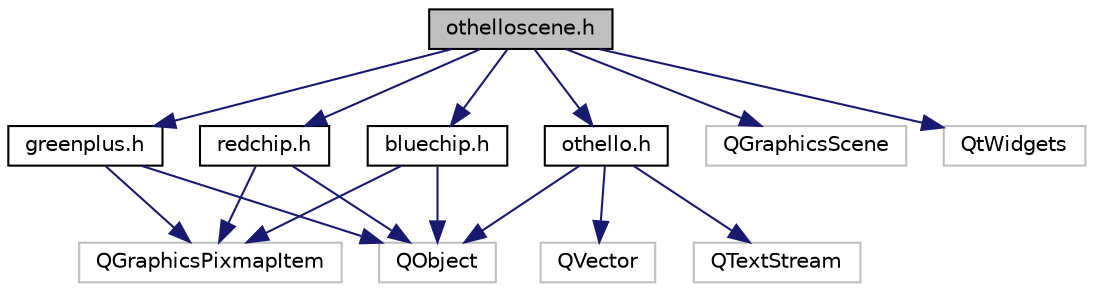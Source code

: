 digraph "othelloscene.h"
{
  edge [fontname="Helvetica",fontsize="10",labelfontname="Helvetica",labelfontsize="10"];
  node [fontname="Helvetica",fontsize="10",shape=record];
  Node0 [label="othelloscene.h",height=0.2,width=0.4,color="black", fillcolor="grey75", style="filled", fontcolor="black"];
  Node0 -> Node1 [color="midnightblue",fontsize="10",style="solid"];
  Node1 [label="othello.h",height=0.2,width=0.4,color="black", fillcolor="white", style="filled",URL="$othello_8h.html",tooltip="Othello::Othello, constructorConstructor that sets the initial state of the board and what player sta..."];
  Node1 -> Node2 [color="midnightblue",fontsize="10",style="solid"];
  Node2 [label="QObject",height=0.2,width=0.4,color="grey75", fillcolor="white", style="filled"];
  Node1 -> Node3 [color="midnightblue",fontsize="10",style="solid"];
  Node3 [label="QVector",height=0.2,width=0.4,color="grey75", fillcolor="white", style="filled"];
  Node1 -> Node4 [color="midnightblue",fontsize="10",style="solid"];
  Node4 [label="QTextStream",height=0.2,width=0.4,color="grey75", fillcolor="white", style="filled"];
  Node0 -> Node5 [color="midnightblue",fontsize="10",style="solid"];
  Node5 [label="QGraphicsScene",height=0.2,width=0.4,color="grey75", fillcolor="white", style="filled"];
  Node0 -> Node6 [color="midnightblue",fontsize="10",style="solid"];
  Node6 [label="QtWidgets",height=0.2,width=0.4,color="grey75", fillcolor="white", style="filled"];
  Node0 -> Node7 [color="midnightblue",fontsize="10",style="solid"];
  Node7 [label="greenplus.h",height=0.2,width=0.4,color="black", fillcolor="white", style="filled",URL="$greenplus_8h.html",tooltip="greenplus::greenplusCreates the green plus picture that signals a correct positision for a player to ..."];
  Node7 -> Node2 [color="midnightblue",fontsize="10",style="solid"];
  Node7 -> Node8 [color="midnightblue",fontsize="10",style="solid"];
  Node8 [label="QGraphicsPixmapItem",height=0.2,width=0.4,color="grey75", fillcolor="white", style="filled"];
  Node0 -> Node9 [color="midnightblue",fontsize="10",style="solid"];
  Node9 [label="redchip.h",height=0.2,width=0.4,color="black", fillcolor="white", style="filled",URL="$redchip_8h.html",tooltip="redchip::redchip, contructor for red chipcreates the chip that the RED player can place on the grid ..."];
  Node9 -> Node2 [color="midnightblue",fontsize="10",style="solid"];
  Node9 -> Node8 [color="midnightblue",fontsize="10",style="solid"];
  Node0 -> Node10 [color="midnightblue",fontsize="10",style="solid"];
  Node10 [label="bluechip.h",height=0.2,width=0.4,color="black", fillcolor="white", style="filled",URL="$bluechip_8h.html",tooltip="blueChip::blueChip, constructor for the blue chipscreates the chip that the BLUE player can place on ..."];
  Node10 -> Node2 [color="midnightblue",fontsize="10",style="solid"];
  Node10 -> Node8 [color="midnightblue",fontsize="10",style="solid"];
}
